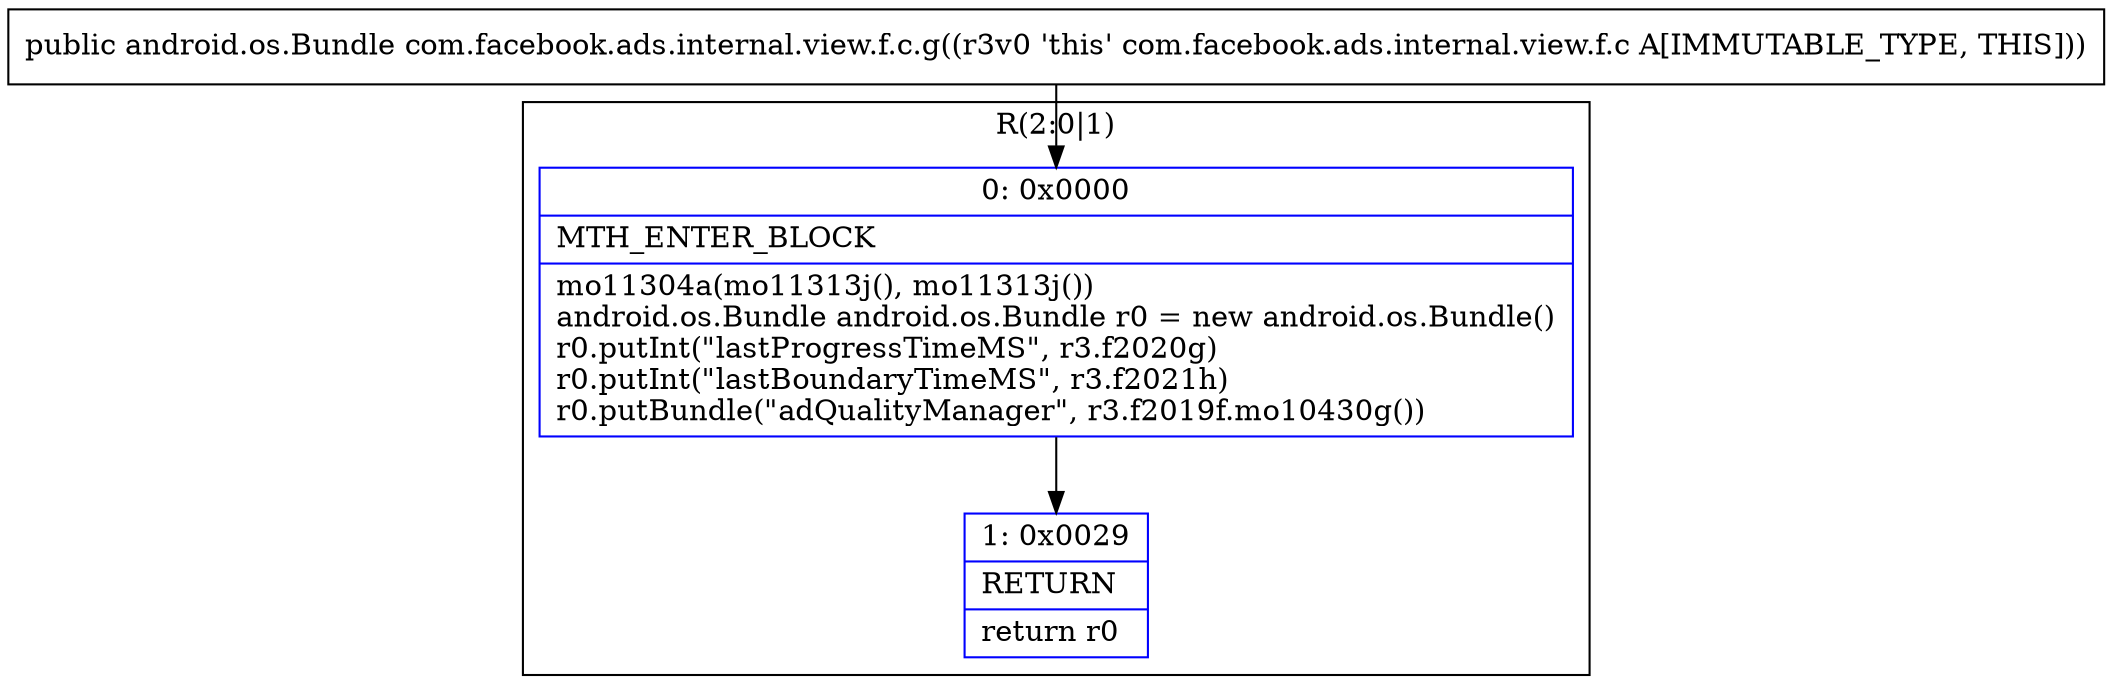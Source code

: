 digraph "CFG forcom.facebook.ads.internal.view.f.c.g()Landroid\/os\/Bundle;" {
subgraph cluster_Region_1627012447 {
label = "R(2:0|1)";
node [shape=record,color=blue];
Node_0 [shape=record,label="{0\:\ 0x0000|MTH_ENTER_BLOCK\l|mo11304a(mo11313j(), mo11313j())\landroid.os.Bundle android.os.Bundle r0 = new android.os.Bundle()\lr0.putInt(\"lastProgressTimeMS\", r3.f2020g)\lr0.putInt(\"lastBoundaryTimeMS\", r3.f2021h)\lr0.putBundle(\"adQualityManager\", r3.f2019f.mo10430g())\l}"];
Node_1 [shape=record,label="{1\:\ 0x0029|RETURN\l|return r0\l}"];
}
MethodNode[shape=record,label="{public android.os.Bundle com.facebook.ads.internal.view.f.c.g((r3v0 'this' com.facebook.ads.internal.view.f.c A[IMMUTABLE_TYPE, THIS])) }"];
MethodNode -> Node_0;
Node_0 -> Node_1;
}

